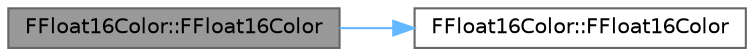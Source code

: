 digraph "FFloat16Color::FFloat16Color"
{
 // INTERACTIVE_SVG=YES
 // LATEX_PDF_SIZE
  bgcolor="transparent";
  edge [fontname=Helvetica,fontsize=10,labelfontname=Helvetica,labelfontsize=10];
  node [fontname=Helvetica,fontsize=10,shape=box,height=0.2,width=0.4];
  rankdir="LR";
  Node1 [id="Node000001",label="FFloat16Color::FFloat16Color",height=0.2,width=0.4,color="gray40", fillcolor="grey60", style="filled", fontcolor="black",tooltip="Copy constructor."];
  Node1 -> Node2 [id="edge1_Node000001_Node000002",color="steelblue1",style="solid",tooltip=" "];
  Node2 [id="Node000002",label="FFloat16Color::FFloat16Color",height=0.2,width=0.4,color="grey40", fillcolor="white", style="filled",URL="$db/dd4/classFFloat16Color.html#a59eba8915354ba7319d47a85aa80dc3e",tooltip="Default constructor."];
}
